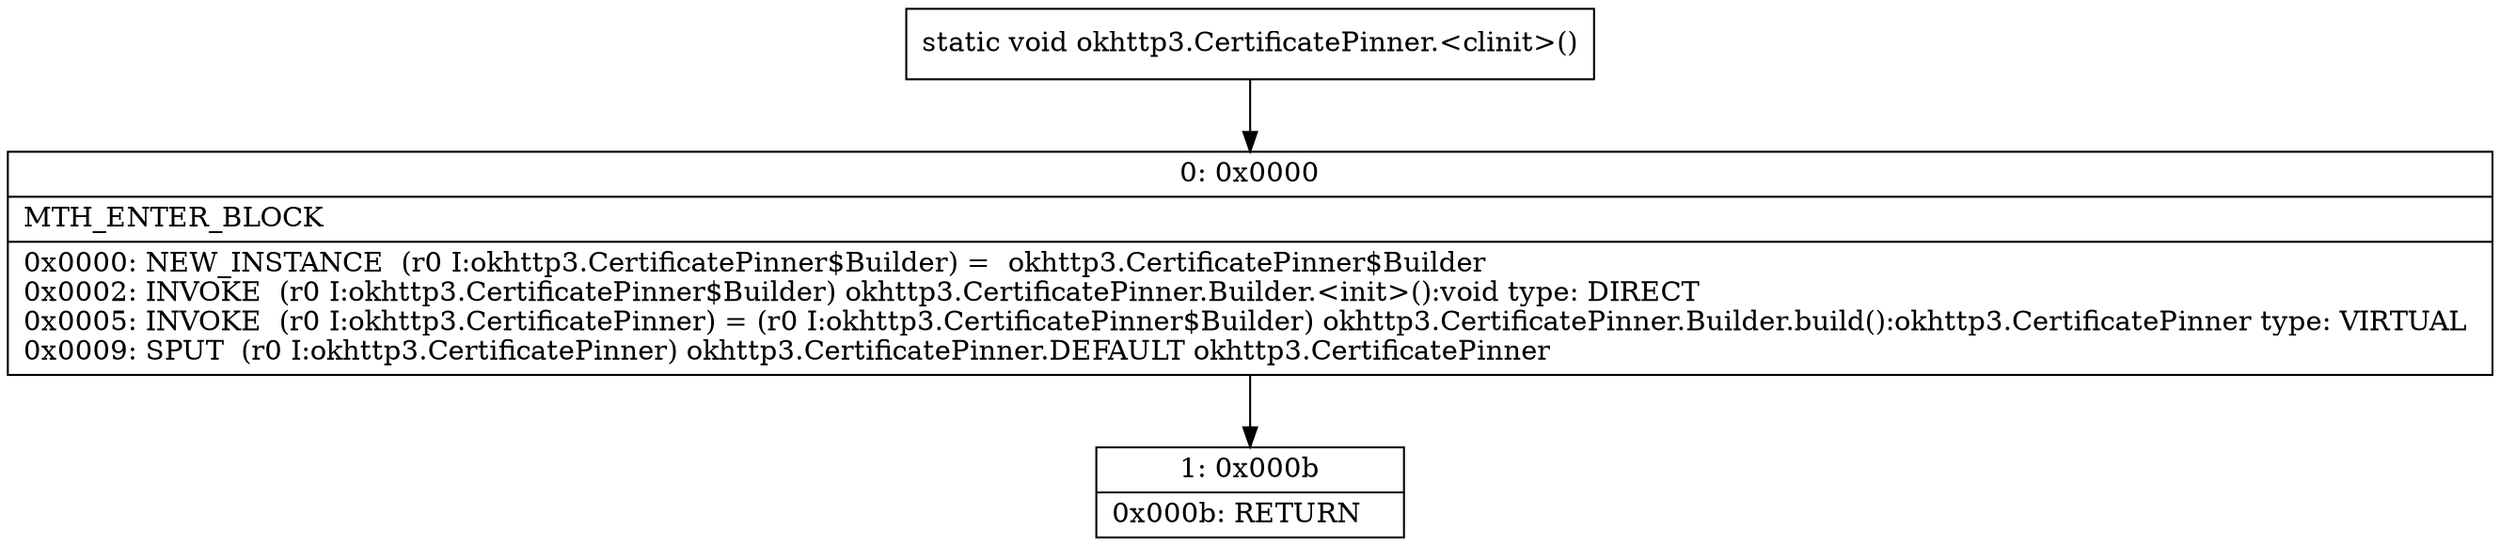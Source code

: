 digraph "CFG forokhttp3.CertificatePinner.\<clinit\>()V" {
Node_0 [shape=record,label="{0\:\ 0x0000|MTH_ENTER_BLOCK\l|0x0000: NEW_INSTANCE  (r0 I:okhttp3.CertificatePinner$Builder) =  okhttp3.CertificatePinner$Builder \l0x0002: INVOKE  (r0 I:okhttp3.CertificatePinner$Builder) okhttp3.CertificatePinner.Builder.\<init\>():void type: DIRECT \l0x0005: INVOKE  (r0 I:okhttp3.CertificatePinner) = (r0 I:okhttp3.CertificatePinner$Builder) okhttp3.CertificatePinner.Builder.build():okhttp3.CertificatePinner type: VIRTUAL \l0x0009: SPUT  (r0 I:okhttp3.CertificatePinner) okhttp3.CertificatePinner.DEFAULT okhttp3.CertificatePinner \l}"];
Node_1 [shape=record,label="{1\:\ 0x000b|0x000b: RETURN   \l}"];
MethodNode[shape=record,label="{static void okhttp3.CertificatePinner.\<clinit\>() }"];
MethodNode -> Node_0;
Node_0 -> Node_1;
}

